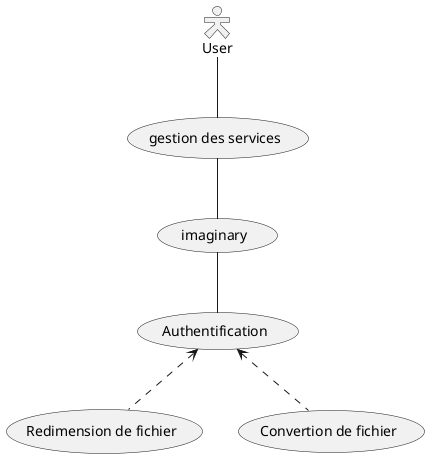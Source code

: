 @startuml "usecaseglobaltotal"

skinparam actorStyle Hollow 

:User: as user

(gestion des services) as (servicemanaging)

(imaginary) as (imaginary)

(Authentification) as (authentification)

(Redimension de fichier) as (resizeImaginary)
(Convertion de fichier) as (convertImaginary)

user -- (servicemanaging)

(imaginary) -- (authentification)

(servicemanaging) -- (imaginary)

(authentification) <.. (resizeImaginary)
(authentification) <.. (convertImaginary)

@enduml